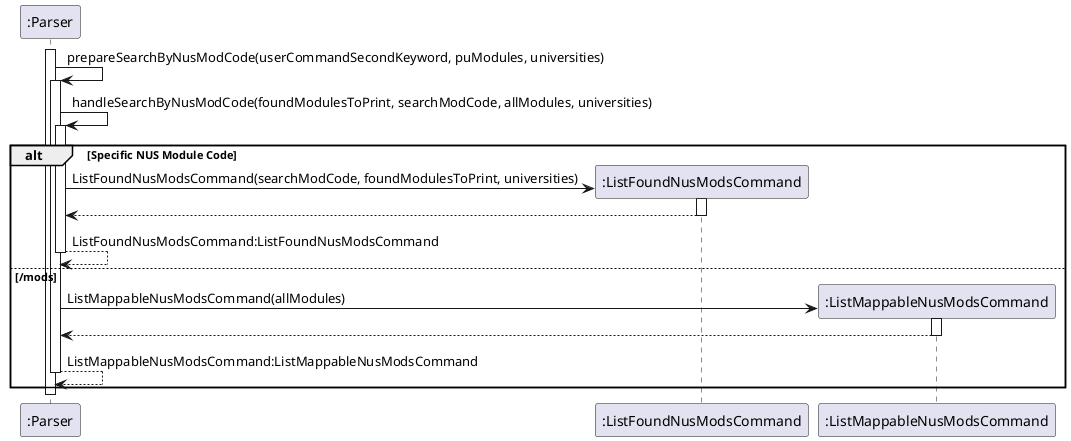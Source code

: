 @startuml
'https://plantuml.com/sequence-diagram

activate ":Parser"
":Parser" -> ":Parser":prepareSearchByNusModCode(userCommandSecondKeyword, puModules, universities)
activate ":Parser"
":Parser" -> ":Parser": handleSearchByNusModCode(foundModulesToPrint, searchModCode, allModules, universities)
activate ":Parser"
alt Specific NUS Module Code
    create ":ListFoundNusModsCommand"
    ":Parser" -> ":ListFoundNusModsCommand": ListFoundNusModsCommand(searchModCode, foundModulesToPrint, universities)
    activate ":ListFoundNusModsCommand"
    ":Parser" <-- ":ListFoundNusModsCommand"
    deactivate ":ListFoundNusModsCommand"
    ":Parser" --> ":Parser": ListFoundNusModsCommand:ListFoundNusModsCommand
    deactivate ":Parser"
else /mods
    create ":ListMappableNusModsCommand"
    ":Parser" -> ":ListMappableNusModsCommand": ListMappableNusModsCommand(allModules)
    activate ":ListMappableNusModsCommand"
    ":Parser" <-- ":ListMappableNusModsCommand"
    deactivate ":ListMappableNusModsCommand"
    ":Parser" --> ":Parser": ListMappableNusModsCommand:ListMappableNusModsCommand
    deactivate ":Parser"
end
deactivate ":Parser"
@enduml